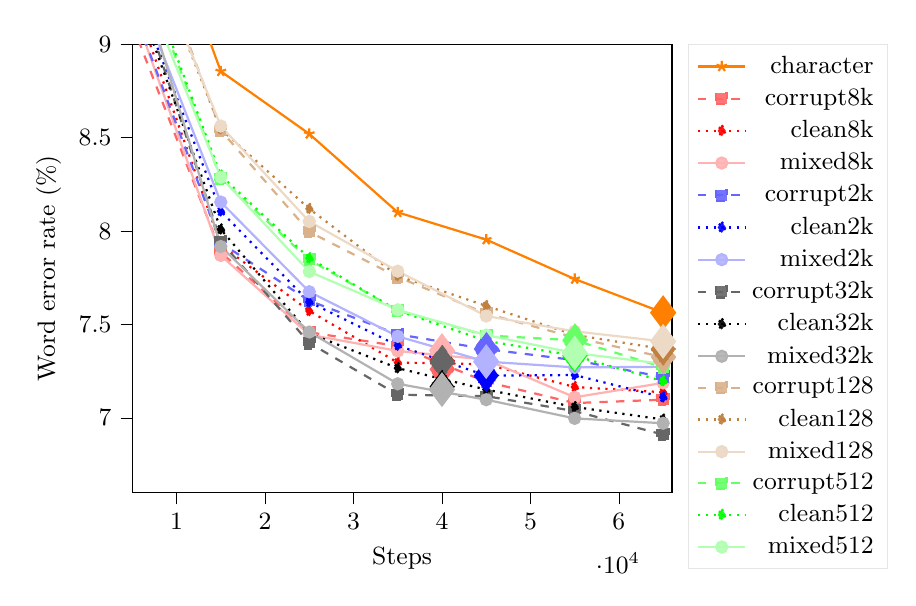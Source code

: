 
\begin{tikzpicture}
\small

\begin{axis}[
legend pos=outer north east,
legend cell align={right},
legend style={fill opacity=0.9, draw opacity=1, text opacity=1, draw=white!90.0!black},
tick align=outside,
tick pos=left,
x grid style={white!69.02!black},
xlabel={Steps},
xmin=5000, xmax=66000,
xtick style={color=black},
y grid style={white!69.02!black},
ylabel={Word error rate (\%)},
ymin=6.6, ymax=9,
ytick style={color=black}
]



\addplot [thick,orange!100,mark=star]
table {
5000 010.149
15000 008.855
25000 008.520
35000 008.100
45000 007.954
55000 007.743
65000 007.563
};
\addlegendentry{character}
\addplot [thick,red!60,dashed,mark=square*]
table {
5000 009.105
15000 007.887
25000 007.458
35000 007.384
45000 007.193
55000 007.079
65000 007.097
};
\addlegendentry{corrupt8k}
\addplot [thick,red!100,dotted,mark=diamond*]
table {
5000 009.270
15000 007.925
25000 007.572
35000 007.296
45000 007.287
55000 007.165
65000 007.137
};
\addlegendentry{clean8k}
\addplot [thick,red!30,solid,mark=*]
table {
5000 009.203
15000 007.869
25000 007.445
35000 007.358
45000 007.311
55000 007.110
65000 007.187
};
\addlegendentry{mixed8k}
\addplot [thick,blue!60,dashed,mark=square*]
table {
5000 009.201
15000 007.936
25000 007.627
35000 007.447
45000 007.368
55000 007.309
65000 007.218
};
\addlegendentry{corrupt2k}
\addplot [thick,blue!100,dotted,mark=diamond*]
table {
5000 009.329
15000 008.106
25000 007.620
35000 007.387
45000 007.226
55000 007.229
65000 007.110
};
\addlegendentry{clean2k}
\addplot [thick,blue!30,solid,mark=*]
table {
5000 009.362
15000 008.155
25000 007.675
35000 007.436
45000 007.301
55000 007.270
65000 007.273
};
\addlegendentry{mixed2k}
\addplot [thick,black!60,dashed,mark=square*]
table {
5000 009.386
15000 007.944
25000 007.401
35000 007.124
45000 007.116
55000 007.036
65000 006.910
};
\addlegendentry{corrupt32k}
\addplot [thick,black!100,dotted,mark=diamond*]
table {
5000 009.316
15000 008.009
25000 007.452
35000 007.266
45000 007.151
55000 007.058
65000 006.991
};
\addlegendentry{clean32k}
\addplot [thick,black!30,solid,mark=*]
table {
5000 009.490
15000 007.917
25000 007.459
35000 007.182
45000 007.097
55000 006.997
65000 006.971
};
\addlegendentry{mixed32k}
\addplot [thick,brown!60,dashed,mark=square*]
table {
5000 009.817
15000 008.539
25000 007.996
35000 007.754
45000 007.558
55000 007.430
65000 007.325
};
\addlegendentry{corrupt128}
\addplot [thick,brown!100,dotted,mark=diamond*]
table {
5000 009.740
15000 008.546
25000 008.119
35000 007.760
45000 007.599
55000 007.444
65000 007.368
};
\addlegendentry{clean128}
\addplot [thick,brown!30,solid,mark=*]
table {
5000 009.736
15000 008.562
25000 008.051
35000 007.785
45000 007.545
55000 007.463
65000 007.409
};
\addlegendentry{mixed128}
\addplot [thick,green!60,dashed,mark=square*]
table {
5000 009.551
15000 008.280
25000 007.846
35000 007.574
45000 007.441
55000 007.415
65000 007.271
};
\addlegendentry{corrupt512}
\addplot [thick,green!100,dotted,mark=diamond*]
table {
5000 009.574
15000 008.297
25000 007.855
35000 007.574
45000 007.412
55000 007.332
65000 007.196
};
\addlegendentry{clean512}
\addplot [thick,green!30,solid,mark=*]
table {
5000 009.462
15000 008.288
25000 007.783
35000 007.578
45000 007.443
55000 007.347
65000 007.289
};
\addlegendentry{mixed512}
\addplot[mark options={scale=3},orange!100,mark=star, mark=diamond*, only marks] coordinates {(65000,007.563)}; \addplot[mark options={scale=3},red!60,dashed,mark=square*, mark=diamond*, only marks] coordinates {(40000,007.260)}; \addplot[mark options={scale=3},red!100,dotted,mark=diamond*, mark=diamond*, only marks] coordinates {(40000,007.306)}; \addplot[mark options={scale=3},red!30,solid,mark=*, mark=diamond*, only marks] coordinates {(40000,007.360)}; \addplot[mark options={scale=3},blue!60,dashed,mark=square*, mark=diamond*, only marks] coordinates {(45000,007.368)}; \addplot[mark options={scale=3},blue!100,dotted,mark=diamond*, mark=diamond*, only marks] coordinates {(45000,007.226)}; \addplot[mark options={scale=3},blue!30,solid,mark=*, mark=diamond*, only marks] coordinates {(45000,007.301)}; \addplot[mark options={scale=3},black!60,dashed,mark=square*, mark=diamond*, only marks] coordinates {(40000,007.300)}; \addplot[mark options={scale=3},black!100,dotted,mark=diamond*, mark=diamond*, only marks] coordinates {(40000,007.166)}; \addplot[mark options={scale=3},black!30,solid,mark=*, mark=diamond*, only marks] coordinates {(40000,007.151)}; \addplot[mark options={scale=3},brown!60,dashed,mark=square*, mark=diamond*, only marks] coordinates {(65000,007.325)}; \addplot[mark options={scale=3},brown!100,dotted,mark=diamond*, mark=diamond*, only marks] coordinates {(65000,007.368)}; \addplot[mark options={scale=3},brown!30,solid,mark=*, mark=diamond*, only marks] coordinates {(65000,007.409)}; \addplot[mark options={scale=3},green!60,dashed,mark=square*, mark=diamond*, only marks] coordinates {(55000,007.415)}; \addplot[mark options={scale=3},green!100,dotted,mark=diamond*, mark=diamond*, only marks] coordinates {(55000,007.332)}; \addplot[mark options={scale=3},green!30,solid,mark=*, mark=diamond*, only marks] coordinates {(55000,007.347)};

\end{axis}

\end{tikzpicture}

